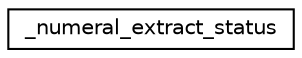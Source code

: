 digraph "Graphical Class Hierarchy"
{
  edge [fontname="Helvetica",fontsize="10",labelfontname="Helvetica",labelfontsize="10"];
  node [fontname="Helvetica",fontsize="10",shape=record];
  rankdir="LR";
  Node1 [label="_numeral_extract_status",height=0.2,width=0.4,color="black", fillcolor="white", style="filled",URL="$struct__numeral__extract__status.html"];
}

